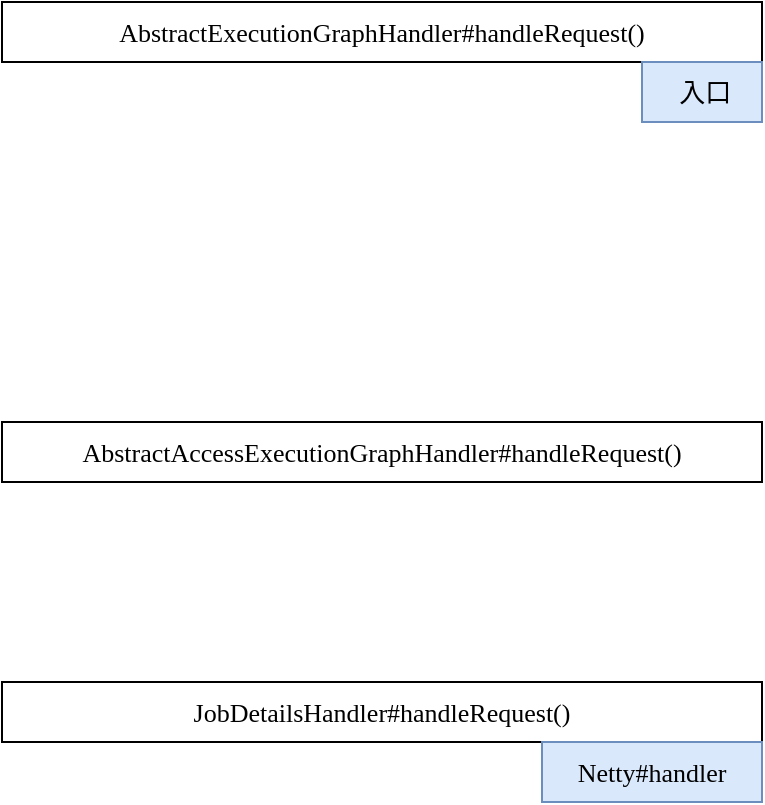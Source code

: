 <mxfile version="24.1.0" type="device">
  <diagram name="第 1 页" id="fXW2y-ZcA-rA3EtjZ7v2">
    <mxGraphModel dx="1834" dy="854" grid="1" gridSize="10" guides="1" tooltips="1" connect="1" arrows="1" fold="1" page="0" pageScale="1" pageWidth="827" pageHeight="1169" math="0" shadow="0">
      <root>
        <mxCell id="0" />
        <mxCell id="1" parent="0" />
        <mxCell id="gqwlFYw-vK7DlV-79t7J-1" value="&lt;div style=&quot;font-size: 13px;&quot;&gt;&lt;div style=&quot;font-size: 13px;&quot;&gt;AbstractAccessExecutionGraphHandler#handleRequest()&lt;br style=&quot;font-size: 13px;&quot;&gt;&lt;/div&gt;&lt;/div&gt;" style="rounded=0;whiteSpace=wrap;html=1;fontColor=default;labelBackgroundColor=none;fontFamily=Comic Sans MS;fontSize=13;" vertex="1" parent="1">
          <mxGeometry x="-70" y="430" width="380" height="30" as="geometry" />
        </mxCell>
        <mxCell id="gqwlFYw-vK7DlV-79t7J-2" value="&lt;div style=&quot;font-size: 13px;&quot;&gt;&lt;div style=&quot;font-size: 13px;&quot;&gt;AbstractExecutionGraphHandler#handleRequest()&lt;br style=&quot;font-size: 13px;&quot;&gt;&lt;/div&gt;&lt;/div&gt;" style="rounded=0;whiteSpace=wrap;html=1;labelBackgroundColor=none;fontFamily=Comic Sans MS;fontSize=13;fillColor=none;" vertex="1" parent="1">
          <mxGeometry x="-70" y="220" width="380" height="30" as="geometry" />
        </mxCell>
        <mxCell id="gqwlFYw-vK7DlV-79t7J-3" value="&amp;nbsp; 入口&amp;nbsp;" style="text;html=1;align=center;verticalAlign=middle;whiteSpace=wrap;rounded=0;fillColor=#dae8fc;strokeColor=#6c8ebf;fontFamily=Comic Sans MS;fontSize=13;" vertex="1" parent="1">
          <mxGeometry x="250" y="250" width="60" height="30" as="geometry" />
        </mxCell>
        <mxCell id="gqwlFYw-vK7DlV-79t7J-4" value="JobDetailsHandler#handleRequest()" style="rounded=0;whiteSpace=wrap;html=1;fontColor=default;labelBackgroundColor=none;fontFamily=Comic Sans MS;fontSize=13;" vertex="1" parent="1">
          <mxGeometry x="-70" y="560" width="380" height="30" as="geometry" />
        </mxCell>
        <mxCell id="gqwlFYw-vK7DlV-79t7J-5" value="Netty#handler" style="text;html=1;align=center;verticalAlign=middle;whiteSpace=wrap;rounded=0;fillColor=#dae8fc;strokeColor=#6c8ebf;fontFamily=Comic Sans MS;fontSize=13;" vertex="1" parent="1">
          <mxGeometry x="200" y="590" width="110" height="30" as="geometry" />
        </mxCell>
      </root>
    </mxGraphModel>
  </diagram>
</mxfile>
